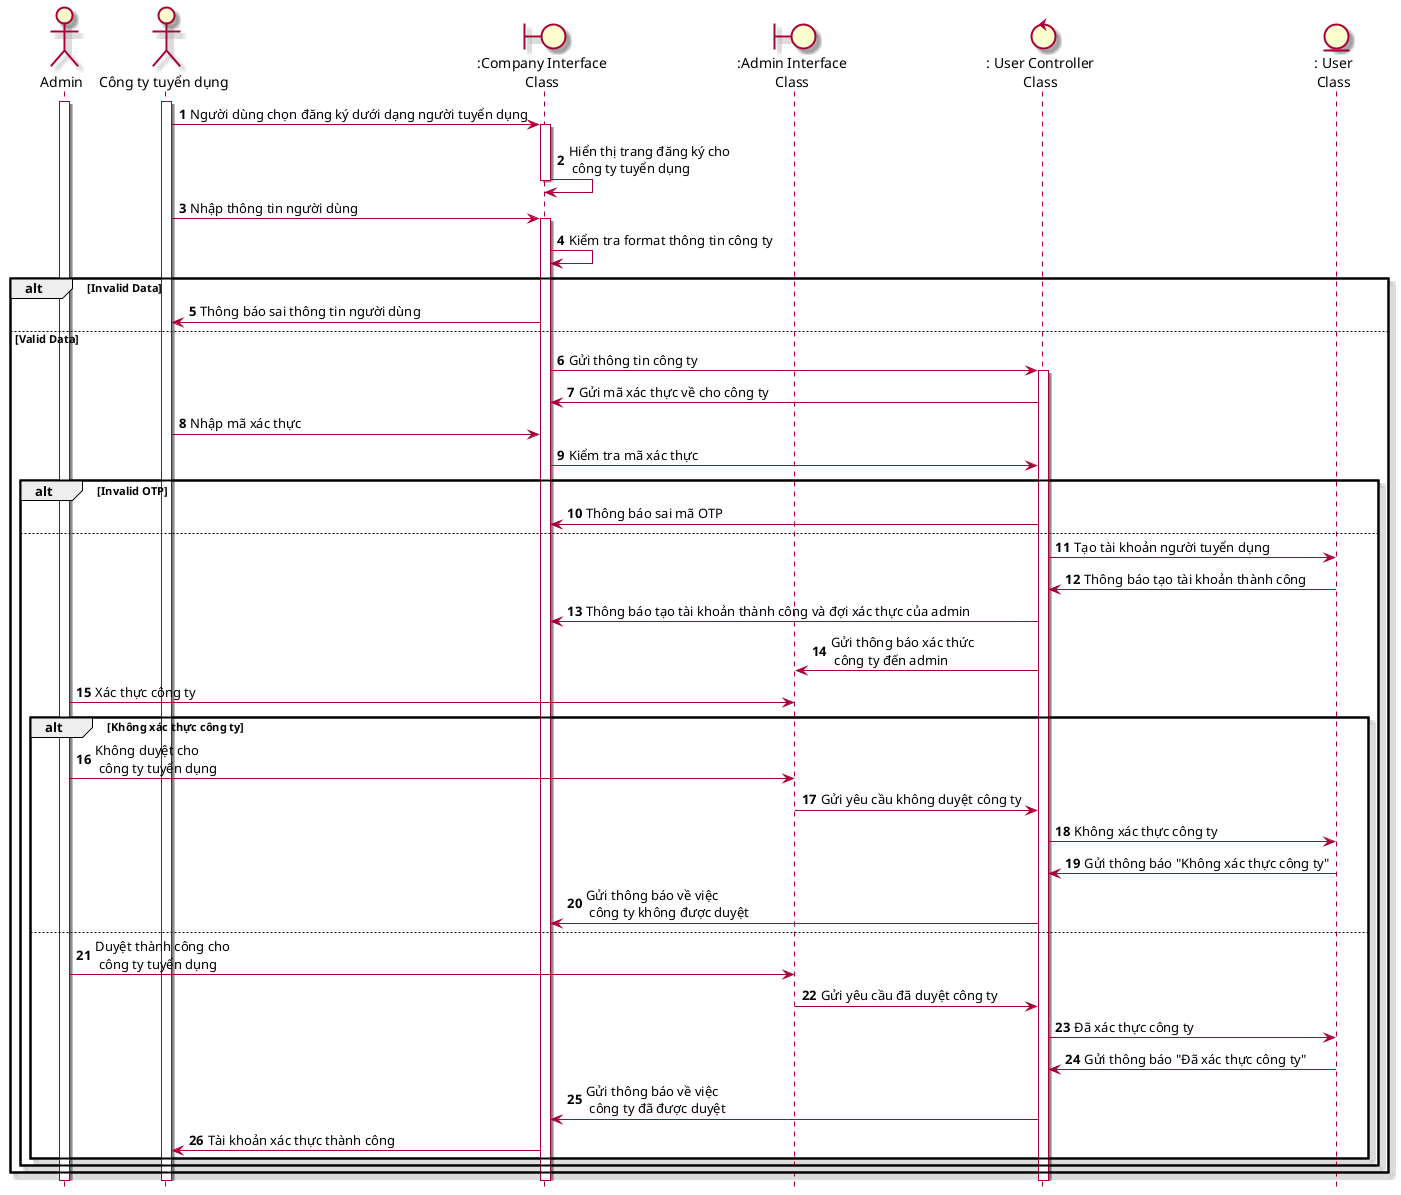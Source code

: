 @startuml SeqDangKyCongTy
skin rose
hide footbox
actor admin as "Admin"
actor congTy as "Công ty tuyển dụng"
boundary ":Company Interface\nClass" as companyInterface
boundary ":Admin Interface\nClass" as adminInteface
control ": User Controller\nClass" as userController
entity User as ": User\nClass" 
autonumber
congTy++
admin++
congTy -> companyInterface++ : Người dùng chọn đăng ký dưới dạng người tuyển dụng 
companyInterface -> companyInterface-- : Hiển thị trang đăng ký cho\n công ty tuyển dụng
congTy -> companyInterface++: Nhập thông tin người dùng
companyInterface -> companyInterface: Kiểm tra format thông tin công ty

alt Invalid Data
    companyInterface ->congTy: Thông báo sai thông tin người dùng
else Valid Data
    companyInterface -> userController++: Gửi thông tin công ty
    userController -> companyInterface: Gửi mã xác thực về cho công ty
    congTy -> companyInterface: Nhập mã xác thực 
    companyInterface -> userController: Kiểm tra mã xác thực
    alt Invalid OTP
        userController -> companyInterface : Thông báo sai mã OTP
    else
        userController -> User: Tạo tài khoản người tuyển dụng
        User -> userController: Thông báo tạo tài khoản thành công
        userController -> companyInterface: Thông báo tạo tài khoản thành công và đợi xác thực của admin 
        userController -> adminInteface: Gửi thông báo xác thức\n công ty đến admin
        admin -> adminInteface: Xác thực công ty
        alt Không xác thực công ty
        admin -> adminInteface: Không duyệt cho\n công ty tuyển dụng
        adminInteface -> userController: Gửi yêu cầu không duyệt công ty
        userController -> User: Không xác thực công ty
        User -> userController: Gửi thông báo "Không xác thực công ty"
        userController -> companyInterface: Gửi thông báo về việc\n công ty không được duyệt
        else
        admin -> adminInteface: Duyệt thành công cho\n công ty tuyển dụng
         adminInteface -> userController: Gửi yêu cầu đã duyệt công ty
        userController -> User: Đã xác thực công ty
        User -> userController: Gửi thông báo "Đã xác thực công ty"
        userController -> companyInterface: Gửi thông báo về việc\n công ty đã được duyệt  
        companyInterface -> congTy: Tài khoản xác thực thành công

        end
    end
end
@enduml